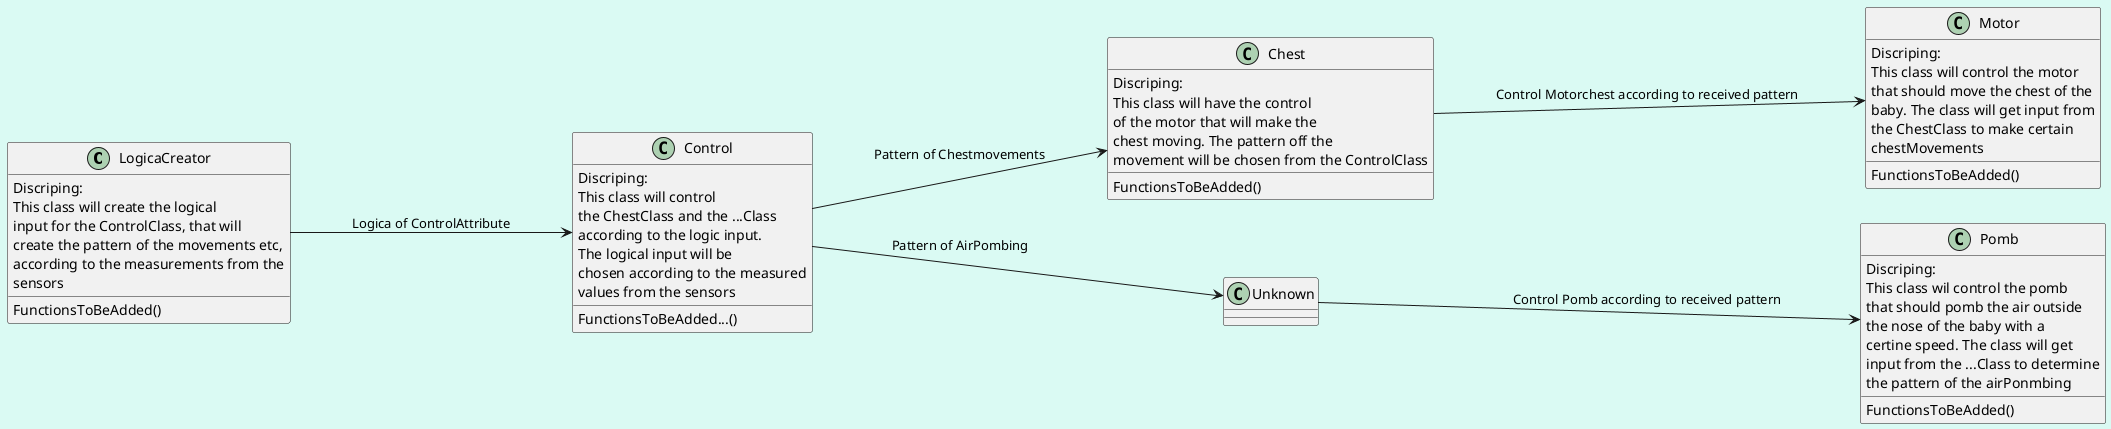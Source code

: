 @startuml ClassDesign

left to right direction

skinparam backgroundColor #DAFAF3FF

class LogicaCreator {
    Discriping:
    This class will create the logical
    input for the ControlClass, that will 
    create the pattern of the movements etc,
    according to the measurements from the 
    sensors
    FunctionsToBeAdded()
}

class Control {
    Discriping:
    This class will control
    the ChestClass and the ...Class
    according to the logic input.
    The logical input will be 
    chosen according to the measured 
    values from the sensors
    FunctionsToBeAdded...()
}

class Chest {
    Discriping:
    This class will have the control
    of the motor that will make the 
    chest moving. The pattern off the
    movement will be chosen from the ControlClass
    FunctionsToBeAdded()
}

class Unknown {

}

class Motor {
    Discriping:
    This class will control the motor
    that should move the chest of the
    baby. The class will get input from
    the ChestClass to make certain 
    chestMovements
    FunctionsToBeAdded()
}

class Pomb {
    Discriping:
    This class wil control the pomb
    that should pomb the air outside 
    the nose of the baby with a 
    certine speed. The class will get
    input from the ...Class to determine 
    the pattern of the airPonmbing 
    FunctionsToBeAdded()
}

LogicaCreator ---> Control : Logica of ControlAttribute
Control ---> Chest : Pattern of Chestmovements
Control ---> Unknown : Pattern of AirPombing
Chest   ---> Motor : Control Motorchest according to received pattern
Unknown ---> Pomb : Control Pomb according to received pattern

@enduml